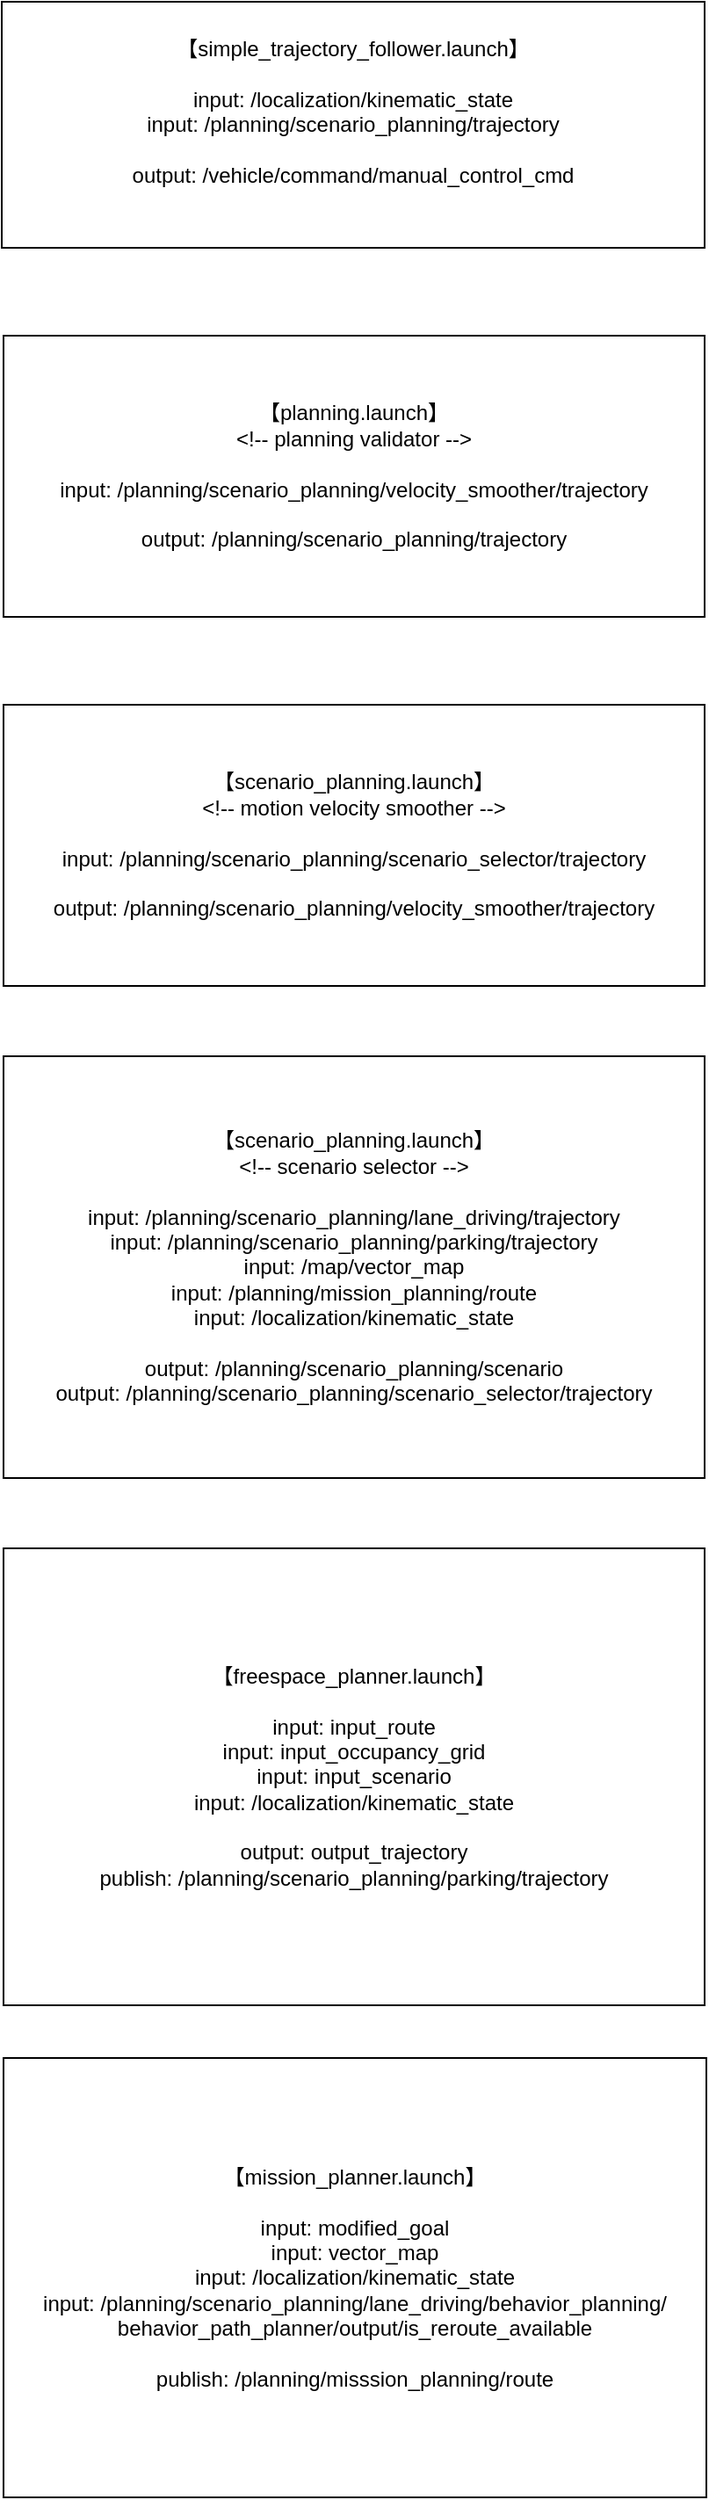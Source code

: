 <mxfile version="24.7.17">
  <diagram name="第 1 页" id="Bj05R8QRVJabiGc4-4df">
    <mxGraphModel dx="1355" dy="665" grid="1" gridSize="10" guides="1" tooltips="1" connect="1" arrows="1" fold="1" page="1" pageScale="1" pageWidth="827" pageHeight="1169" math="0" shadow="0">
      <root>
        <mxCell id="0" />
        <mxCell id="1" parent="0" />
        <mxCell id="DaoDRAan5N-xbQoOhHpL-1" value="【simple_trajectory_follower.launch】&lt;div&gt;&lt;br&gt;&lt;div&gt;input: /localization/kinematic_state&lt;/div&gt;&lt;div&gt;input: /planning/scenario_planning/trajectory&lt;/div&gt;&lt;div&gt;&lt;br&gt;&lt;/div&gt;&lt;div&gt;output: /vehicle/command/manual_control_cmd&lt;/div&gt;&lt;div&gt;&lt;br&gt;&lt;/div&gt;&lt;/div&gt;" style="rounded=0;whiteSpace=wrap;html=1;" vertex="1" parent="1">
          <mxGeometry x="200" y="110" width="400" height="140" as="geometry" />
        </mxCell>
        <mxCell id="DaoDRAan5N-xbQoOhHpL-2" value="【planning.launch】&lt;div&gt;&amp;lt;!-- planning validator --&amp;gt;&lt;/div&gt;&lt;div&gt;&lt;br&gt;&lt;/div&gt;&lt;div&gt;input: /planning/scenario_planning/velocity_smoother&lt;span style=&quot;background-color: initial;&quot;&gt;/trajectory&lt;/span&gt;&lt;/div&gt;&lt;div&gt;&lt;br&gt;&lt;/div&gt;&lt;div&gt;output: /planning/scenario_planning/trajectory&lt;/div&gt;" style="rounded=0;whiteSpace=wrap;html=1;" vertex="1" parent="1">
          <mxGeometry x="201" y="300" width="399" height="160" as="geometry" />
        </mxCell>
        <mxCell id="DaoDRAan5N-xbQoOhHpL-3" value="【scenario_planning.launch】&lt;div&gt;&lt;span style=&quot;font-size: 12px;&quot;&gt;&amp;lt;!-- motion velocity smoother --&amp;gt;&lt;/span&gt;&lt;br&gt;&lt;/div&gt;&lt;div&gt;&lt;span style=&quot;font-size: 12px;&quot;&gt;&lt;br&gt;&lt;/span&gt;&lt;/div&gt;&lt;div&gt;&lt;span style=&quot;font-size: 12px;&quot;&gt;input: /planning/scenario_planning/scenario_selector/trajectory&lt;/span&gt;&lt;/div&gt;&lt;div&gt;&lt;span style=&quot;font-size: 12px;&quot;&gt;&lt;br&gt;&lt;/span&gt;&lt;/div&gt;&lt;div&gt;&lt;span style=&quot;font-size: 12px;&quot;&gt;output: /planning/scenario_planning/velocity_smoother/trajectory&lt;/span&gt;&lt;/div&gt;" style="rounded=0;whiteSpace=wrap;html=1;" vertex="1" parent="1">
          <mxGeometry x="201" y="510" width="399" height="160" as="geometry" />
        </mxCell>
        <mxCell id="DaoDRAan5N-xbQoOhHpL-4" value="【scenario_planning.launch】&lt;div&gt;&lt;span style=&quot;font-size: 12px;&quot;&gt;&amp;lt;!-- scenario selector --&amp;gt;&lt;/span&gt;&lt;br&gt;&lt;/div&gt;&lt;div&gt;&lt;span style=&quot;font-size: 12px;&quot;&gt;&lt;br&gt;&lt;/span&gt;&lt;/div&gt;&lt;div&gt;&lt;span style=&quot;font-size: 12px;&quot;&gt;input:&amp;nbsp;&lt;/span&gt;&lt;span style=&quot;background-color: initial; font-size: 12px;&quot;&gt;/planning/scenario_planning/lane_driving/trajectory&lt;/span&gt;&lt;/div&gt;&lt;div&gt;&lt;span style=&quot;background-color: initial; font-size: 12px;&quot;&gt;input:&amp;nbsp;&lt;/span&gt;&lt;span style=&quot;background-color: initial; font-size: 12px;&quot;&gt;/planning/scenario_planning/parking/trajectory&lt;/span&gt;&lt;/div&gt;&lt;div&gt;&lt;span style=&quot;background-color: initial; font-size: 12px;&quot;&gt;input:&amp;nbsp;&lt;/span&gt;&lt;span style=&quot;background-color: initial; font-size: 12px;&quot;&gt;/map/vector_map&lt;/span&gt;&lt;/div&gt;&lt;div&gt;&lt;span style=&quot;background-color: initial; font-size: 12px;&quot;&gt;input:&amp;nbsp;&lt;/span&gt;&lt;span style=&quot;background-color: initial; font-size: 12px;&quot;&gt;/planning/mission_planning/route&lt;/span&gt;&lt;/div&gt;&lt;div&gt;&lt;span style=&quot;background-color: initial; font-size: 12px;&quot;&gt;input:&amp;nbsp;&lt;/span&gt;&lt;span style=&quot;background-color: initial; font-size: 12px;&quot;&gt;/localization/kinematic_state&lt;/span&gt;&lt;/div&gt;&lt;div&gt;&lt;span style=&quot;background-color: initial; font-size: 12px;&quot;&gt;&lt;br&gt;&lt;/span&gt;&lt;/div&gt;&lt;div&gt;&lt;span style=&quot;background-color: initial; font-size: 12px;&quot;&gt;output: &lt;/span&gt;&lt;span style=&quot;background-color: initial; font-size: 12px;&quot;&gt;/planning/scenario_planning/scenario&lt;/span&gt;&lt;/div&gt;&lt;div&gt;&lt;span style=&quot;background-color: initial; font-size: 12px;&quot;&gt;output:&amp;nbsp;&lt;/span&gt;&lt;span style=&quot;background-color: initial; font-size: 12px;&quot;&gt;/planning/scenario_planning/scenario_selector/trajectory&lt;/span&gt;&lt;/div&gt;" style="rounded=0;whiteSpace=wrap;html=1;" vertex="1" parent="1">
          <mxGeometry x="201" y="710" width="399" height="240" as="geometry" />
        </mxCell>
        <mxCell id="DaoDRAan5N-xbQoOhHpL-5" value="【mission_planner.launch】&lt;div&gt;&lt;br&gt;&lt;/div&gt;&lt;div&gt;input: modified_goal&lt;/div&gt;&lt;div&gt;input: vector_map&lt;/div&gt;&lt;div&gt;input: /localization/kinematic_state&lt;/div&gt;&lt;div&gt;input:&amp;nbsp;/planning/scenario_planning/lane_driving/behavior_planning/&lt;br&gt;behavior_path_planner/output/is_reroute_available&lt;/div&gt;&lt;div&gt;&lt;br&gt;&lt;/div&gt;&lt;div&gt;publish: /planning/misssion_planning/route&lt;/div&gt;" style="rounded=0;whiteSpace=wrap;html=1;" vertex="1" parent="1">
          <mxGeometry x="201" y="1280" width="400" height="250" as="geometry" />
        </mxCell>
        <mxCell id="DaoDRAan5N-xbQoOhHpL-6" value="【freespace_planner.launch】&lt;div&gt;&lt;br&gt;&lt;div&gt;input: input_route&lt;/div&gt;&lt;div&gt;input: input_occupancy_grid&lt;/div&gt;&lt;div&gt;input: input_scenario&lt;/div&gt;&lt;div&gt;input: /localization/kinematic_state&lt;/div&gt;&lt;div&gt;&lt;br&gt;&lt;/div&gt;&lt;div&gt;output: output_trajectory&lt;/div&gt;&lt;/div&gt;&lt;div&gt;publish: /planning/scenario_planning/parking/trajectory&lt;/div&gt;" style="rounded=0;whiteSpace=wrap;html=1;" vertex="1" parent="1">
          <mxGeometry x="201" y="990" width="399" height="260" as="geometry" />
        </mxCell>
      </root>
    </mxGraphModel>
  </diagram>
</mxfile>

